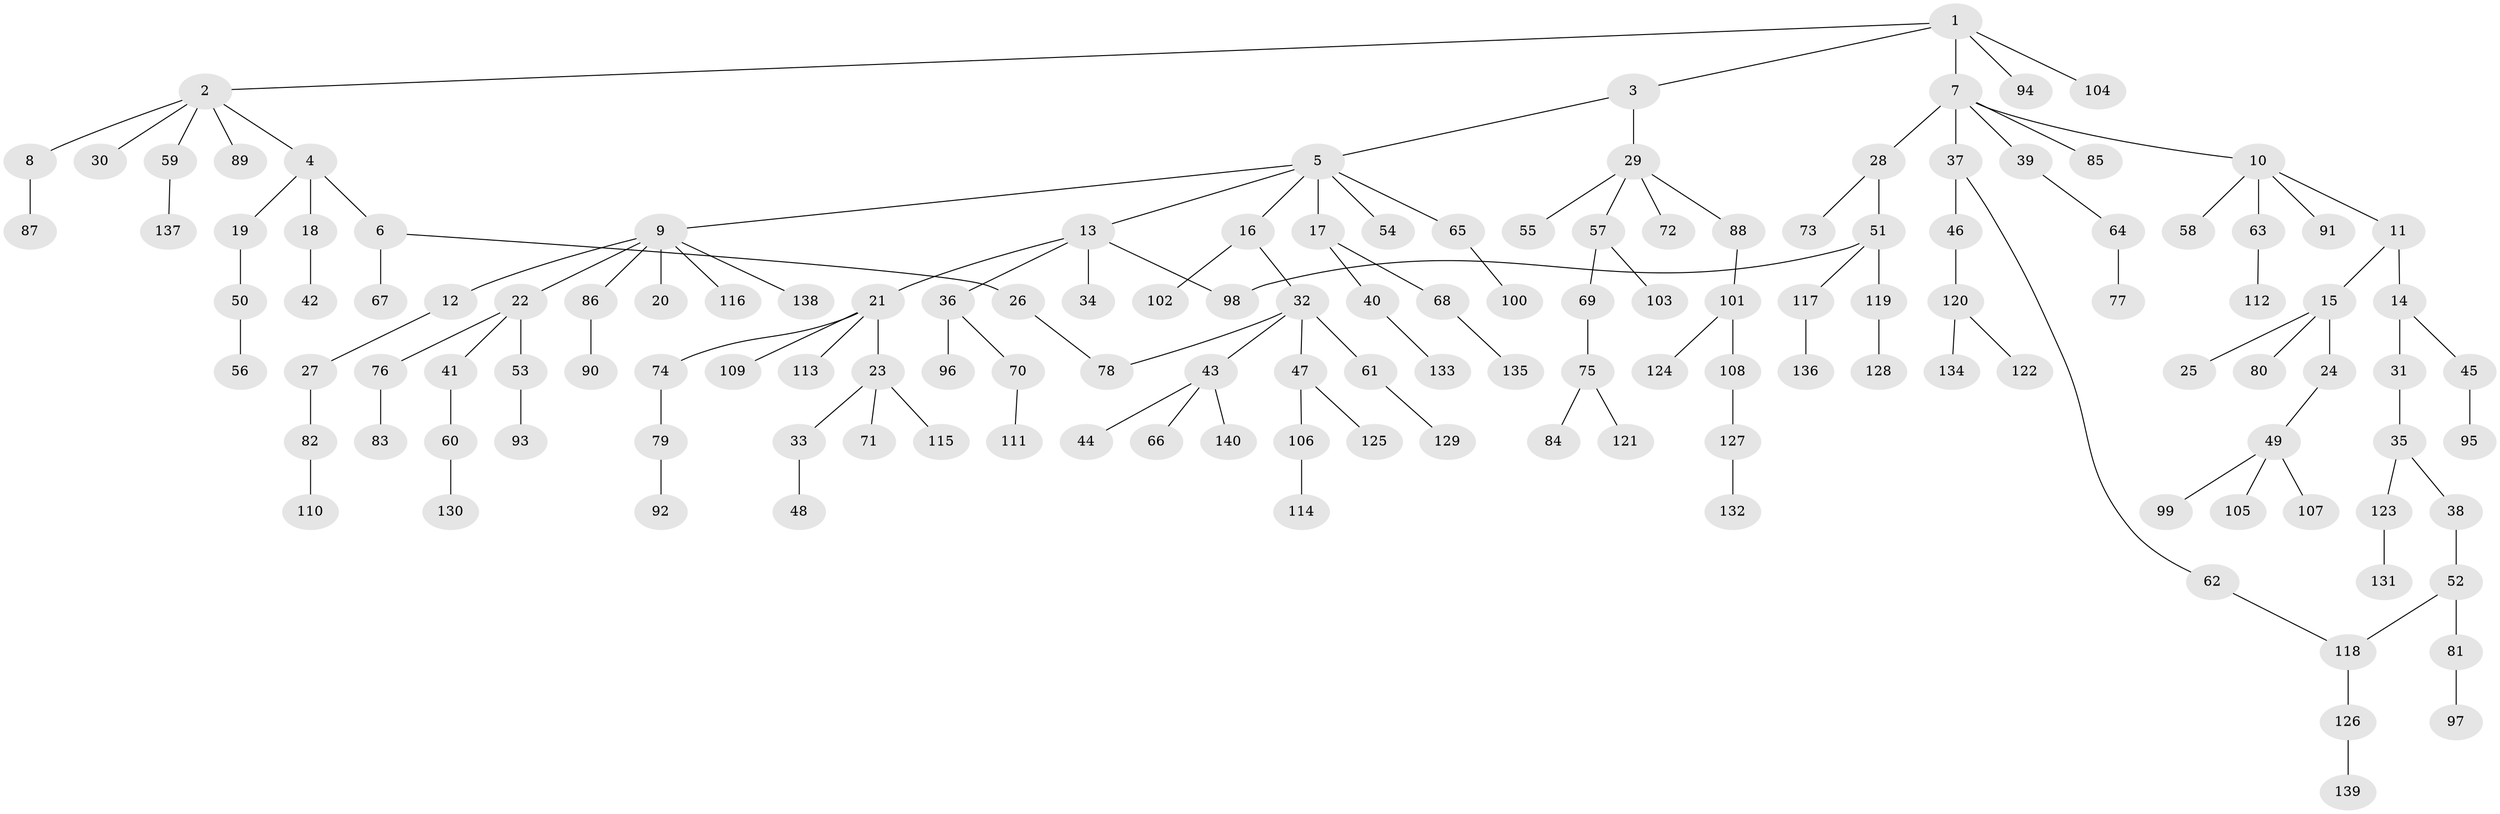 // coarse degree distribution, {5: 0.01020408163265306, 8: 0.02040816326530612, 6: 0.02040816326530612, 3: 0.12244897959183673, 9: 0.01020408163265306, 1: 0.5714285714285714, 7: 0.02040816326530612, 2: 0.1836734693877551, 4: 0.04081632653061224}
// Generated by graph-tools (version 1.1) at 2025/41/03/06/25 10:41:27]
// undirected, 140 vertices, 142 edges
graph export_dot {
graph [start="1"]
  node [color=gray90,style=filled];
  1;
  2;
  3;
  4;
  5;
  6;
  7;
  8;
  9;
  10;
  11;
  12;
  13;
  14;
  15;
  16;
  17;
  18;
  19;
  20;
  21;
  22;
  23;
  24;
  25;
  26;
  27;
  28;
  29;
  30;
  31;
  32;
  33;
  34;
  35;
  36;
  37;
  38;
  39;
  40;
  41;
  42;
  43;
  44;
  45;
  46;
  47;
  48;
  49;
  50;
  51;
  52;
  53;
  54;
  55;
  56;
  57;
  58;
  59;
  60;
  61;
  62;
  63;
  64;
  65;
  66;
  67;
  68;
  69;
  70;
  71;
  72;
  73;
  74;
  75;
  76;
  77;
  78;
  79;
  80;
  81;
  82;
  83;
  84;
  85;
  86;
  87;
  88;
  89;
  90;
  91;
  92;
  93;
  94;
  95;
  96;
  97;
  98;
  99;
  100;
  101;
  102;
  103;
  104;
  105;
  106;
  107;
  108;
  109;
  110;
  111;
  112;
  113;
  114;
  115;
  116;
  117;
  118;
  119;
  120;
  121;
  122;
  123;
  124;
  125;
  126;
  127;
  128;
  129;
  130;
  131;
  132;
  133;
  134;
  135;
  136;
  137;
  138;
  139;
  140;
  1 -- 2;
  1 -- 3;
  1 -- 7;
  1 -- 94;
  1 -- 104;
  2 -- 4;
  2 -- 8;
  2 -- 30;
  2 -- 59;
  2 -- 89;
  3 -- 5;
  3 -- 29;
  4 -- 6;
  4 -- 18;
  4 -- 19;
  5 -- 9;
  5 -- 13;
  5 -- 16;
  5 -- 17;
  5 -- 54;
  5 -- 65;
  6 -- 26;
  6 -- 67;
  7 -- 10;
  7 -- 28;
  7 -- 37;
  7 -- 39;
  7 -- 85;
  8 -- 87;
  9 -- 12;
  9 -- 20;
  9 -- 22;
  9 -- 86;
  9 -- 116;
  9 -- 138;
  10 -- 11;
  10 -- 58;
  10 -- 63;
  10 -- 91;
  11 -- 14;
  11 -- 15;
  12 -- 27;
  13 -- 21;
  13 -- 34;
  13 -- 36;
  13 -- 98;
  14 -- 31;
  14 -- 45;
  15 -- 24;
  15 -- 25;
  15 -- 80;
  16 -- 32;
  16 -- 102;
  17 -- 40;
  17 -- 68;
  18 -- 42;
  19 -- 50;
  21 -- 23;
  21 -- 74;
  21 -- 109;
  21 -- 113;
  22 -- 41;
  22 -- 53;
  22 -- 76;
  23 -- 33;
  23 -- 71;
  23 -- 115;
  24 -- 49;
  26 -- 78;
  27 -- 82;
  28 -- 51;
  28 -- 73;
  29 -- 55;
  29 -- 57;
  29 -- 72;
  29 -- 88;
  31 -- 35;
  32 -- 43;
  32 -- 47;
  32 -- 61;
  32 -- 78;
  33 -- 48;
  35 -- 38;
  35 -- 123;
  36 -- 70;
  36 -- 96;
  37 -- 46;
  37 -- 62;
  38 -- 52;
  39 -- 64;
  40 -- 133;
  41 -- 60;
  43 -- 44;
  43 -- 66;
  43 -- 140;
  45 -- 95;
  46 -- 120;
  47 -- 106;
  47 -- 125;
  49 -- 99;
  49 -- 105;
  49 -- 107;
  50 -- 56;
  51 -- 117;
  51 -- 119;
  51 -- 98;
  52 -- 81;
  52 -- 118;
  53 -- 93;
  57 -- 69;
  57 -- 103;
  59 -- 137;
  60 -- 130;
  61 -- 129;
  62 -- 118;
  63 -- 112;
  64 -- 77;
  65 -- 100;
  68 -- 135;
  69 -- 75;
  70 -- 111;
  74 -- 79;
  75 -- 84;
  75 -- 121;
  76 -- 83;
  79 -- 92;
  81 -- 97;
  82 -- 110;
  86 -- 90;
  88 -- 101;
  101 -- 108;
  101 -- 124;
  106 -- 114;
  108 -- 127;
  117 -- 136;
  118 -- 126;
  119 -- 128;
  120 -- 122;
  120 -- 134;
  123 -- 131;
  126 -- 139;
  127 -- 132;
}
